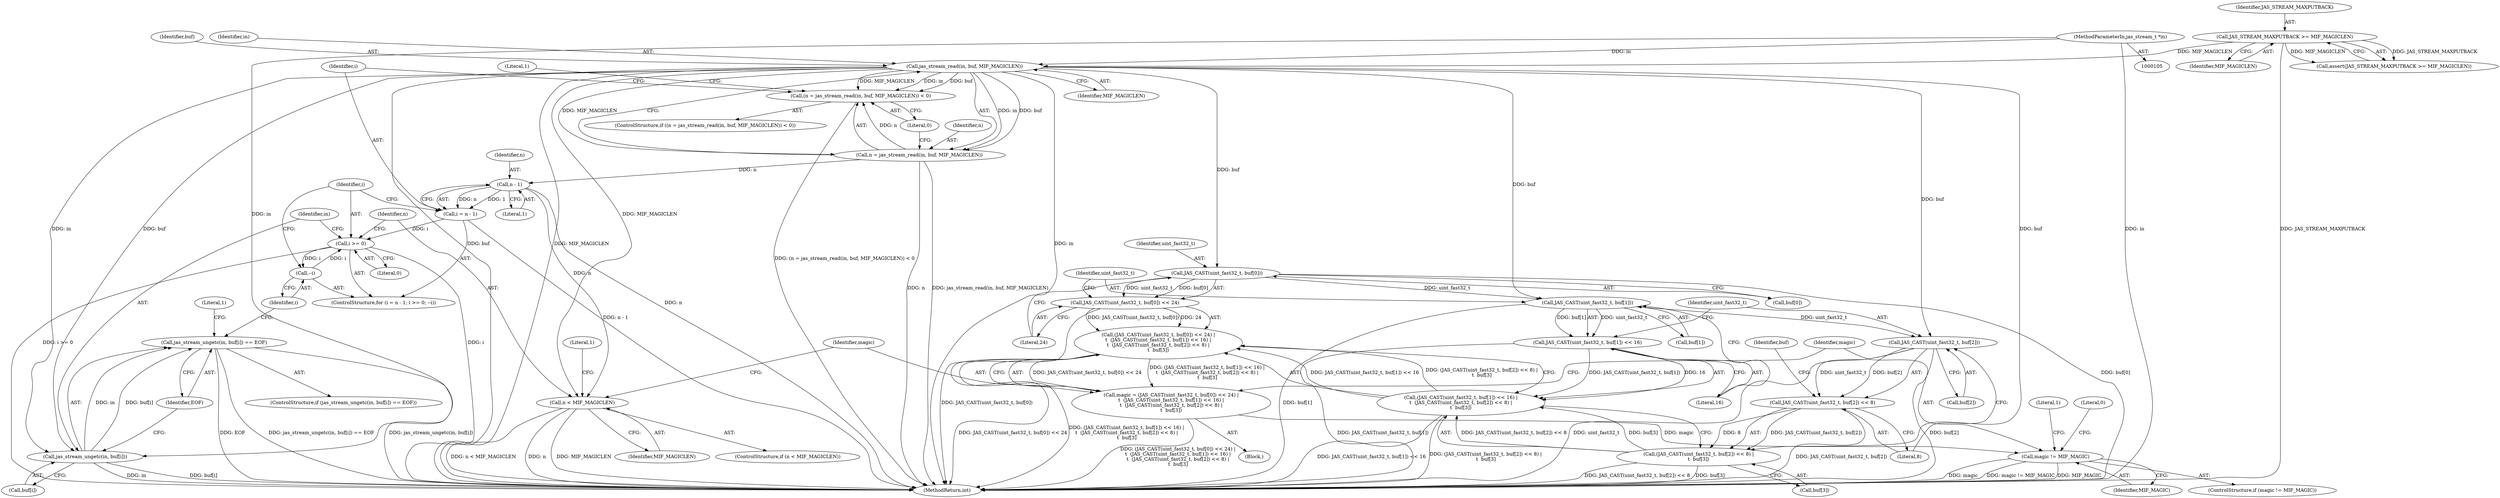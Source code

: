 digraph "0_jasper_d42b2388f7f8e0332c846675133acea151fc557a_43@API" {
"1000120" [label="(Call,jas_stream_read(in, buf, MIF_MAGICLEN))"];
"1000106" [label="(MethodParameterIn,jas_stream_t *in)"];
"1000113" [label="(Call,JAS_STREAM_MAXPUTBACK >= MIF_MAGICLEN)"];
"1000117" [label="(Call,(n = jas_stream_read(in, buf, MIF_MAGICLEN)) < 0)"];
"1000118" [label="(Call,n = jas_stream_read(in, buf, MIF_MAGICLEN))"];
"1000132" [label="(Call,n - 1)"];
"1000130" [label="(Call,i = n - 1)"];
"1000135" [label="(Call,i >= 0)"];
"1000138" [label="(Call,--i)"];
"1000154" [label="(Call,n < MIF_MAGICLEN)"];
"1000143" [label="(Call,jas_stream_ungetc(in, buf[i]))"];
"1000142" [label="(Call,jas_stream_ungetc(in, buf[i]) == EOF)"];
"1000165" [label="(Call,JAS_CAST(uint_fast32_t, buf[0]))"];
"1000164" [label="(Call,JAS_CAST(uint_fast32_t, buf[0]) << 24)"];
"1000163" [label="(Call,(JAS_CAST(uint_fast32_t, buf[0]) << 24) |\n\t  (JAS_CAST(uint_fast32_t, buf[1]) << 16) |\n\t  (JAS_CAST(uint_fast32_t, buf[2]) << 8) |\n\t  buf[3])"];
"1000161" [label="(Call,magic = (JAS_CAST(uint_fast32_t, buf[0]) << 24) |\n\t  (JAS_CAST(uint_fast32_t, buf[1]) << 16) |\n\t  (JAS_CAST(uint_fast32_t, buf[2]) << 8) |\n\t  buf[3])"];
"1000191" [label="(Call,magic != MIF_MAGIC)"];
"1000173" [label="(Call,JAS_CAST(uint_fast32_t, buf[1]))"];
"1000172" [label="(Call,JAS_CAST(uint_fast32_t, buf[1]) << 16)"];
"1000171" [label="(Call,(JAS_CAST(uint_fast32_t, buf[1]) << 16) |\n\t  (JAS_CAST(uint_fast32_t, buf[2]) << 8) |\n\t  buf[3])"];
"1000181" [label="(Call,JAS_CAST(uint_fast32_t, buf[2]))"];
"1000180" [label="(Call,JAS_CAST(uint_fast32_t, buf[2]) << 8)"];
"1000179" [label="(Call,(JAS_CAST(uint_fast32_t, buf[2]) << 8) |\n\t  buf[3])"];
"1000139" [label="(Identifier,i)"];
"1000166" [label="(Identifier,uint_fast32_t)"];
"1000197" [label="(Literal,1)"];
"1000182" [label="(Identifier,uint_fast32_t)"];
"1000188" [label="(Identifier,buf)"];
"1000175" [label="(Call,buf[1])"];
"1000128" [label="(Literal,1)"];
"1000122" [label="(Identifier,buf)"];
"1000191" [label="(Call,magic != MIF_MAGIC)"];
"1000186" [label="(Literal,8)"];
"1000143" [label="(Call,jas_stream_ungetc(in, buf[i]))"];
"1000130" [label="(Call,i = n - 1)"];
"1000137" [label="(Literal,0)"];
"1000167" [label="(Call,buf[0])"];
"1000180" [label="(Call,JAS_CAST(uint_fast32_t, buf[2]) << 8)"];
"1000155" [label="(Identifier,n)"];
"1000117" [label="(Call,(n = jas_stream_read(in, buf, MIF_MAGICLEN)) < 0)"];
"1000141" [label="(ControlStructure,if (jas_stream_ungetc(in, buf[i]) == EOF))"];
"1000171" [label="(Call,(JAS_CAST(uint_fast32_t, buf[1]) << 16) |\n\t  (JAS_CAST(uint_fast32_t, buf[2]) << 8) |\n\t  buf[3])"];
"1000181" [label="(Call,JAS_CAST(uint_fast32_t, buf[2]))"];
"1000165" [label="(Call,JAS_CAST(uint_fast32_t, buf[0]))"];
"1000113" [label="(Call,JAS_STREAM_MAXPUTBACK >= MIF_MAGICLEN)"];
"1000120" [label="(Call,jas_stream_read(in, buf, MIF_MAGICLEN))"];
"1000190" [label="(ControlStructure,if (magic != MIF_MAGIC))"];
"1000161" [label="(Call,magic = (JAS_CAST(uint_fast32_t, buf[0]) << 24) |\n\t  (JAS_CAST(uint_fast32_t, buf[1]) << 16) |\n\t  (JAS_CAST(uint_fast32_t, buf[2]) << 8) |\n\t  buf[3])"];
"1000156" [label="(Identifier,MIF_MAGICLEN)"];
"1000142" [label="(Call,jas_stream_ungetc(in, buf[i]) == EOF)"];
"1000119" [label="(Identifier,n)"];
"1000118" [label="(Call,n = jas_stream_read(in, buf, MIF_MAGICLEN))"];
"1000136" [label="(Identifier,i)"];
"1000138" [label="(Call,--i)"];
"1000135" [label="(Call,i >= 0)"];
"1000160" [label="(Literal,1)"];
"1000148" [label="(Identifier,EOF)"];
"1000164" [label="(Call,JAS_CAST(uint_fast32_t, buf[0]) << 24)"];
"1000200" [label="(MethodReturn,int)"];
"1000124" [label="(Literal,0)"];
"1000129" [label="(ControlStructure,for (i = n - 1; i >= 0; --i))"];
"1000153" [label="(ControlStructure,if (n < MIF_MAGICLEN))"];
"1000133" [label="(Identifier,n)"];
"1000178" [label="(Literal,16)"];
"1000183" [label="(Call,buf[2])"];
"1000131" [label="(Identifier,i)"];
"1000107" [label="(Block,)"];
"1000187" [label="(Call,buf[3])"];
"1000162" [label="(Identifier,magic)"];
"1000112" [label="(Call,assert(JAS_STREAM_MAXPUTBACK >= MIF_MAGICLEN))"];
"1000163" [label="(Call,(JAS_CAST(uint_fast32_t, buf[0]) << 24) |\n\t  (JAS_CAST(uint_fast32_t, buf[1]) << 16) |\n\t  (JAS_CAST(uint_fast32_t, buf[2]) << 8) |\n\t  buf[3])"];
"1000106" [label="(MethodParameterIn,jas_stream_t *in)"];
"1000116" [label="(ControlStructure,if ((n = jas_stream_read(in, buf, MIF_MAGICLEN)) < 0))"];
"1000154" [label="(Call,n < MIF_MAGICLEN)"];
"1000115" [label="(Identifier,MIF_MAGICLEN)"];
"1000179" [label="(Call,(JAS_CAST(uint_fast32_t, buf[2]) << 8) |\n\t  buf[3])"];
"1000134" [label="(Literal,1)"];
"1000192" [label="(Identifier,magic)"];
"1000114" [label="(Identifier,JAS_STREAM_MAXPUTBACK)"];
"1000132" [label="(Call,n - 1)"];
"1000152" [label="(Literal,1)"];
"1000170" [label="(Literal,24)"];
"1000173" [label="(Call,JAS_CAST(uint_fast32_t, buf[1]))"];
"1000145" [label="(Call,buf[i])"];
"1000174" [label="(Identifier,uint_fast32_t)"];
"1000172" [label="(Call,JAS_CAST(uint_fast32_t, buf[1]) << 16)"];
"1000199" [label="(Literal,0)"];
"1000193" [label="(Identifier,MIF_MAGIC)"];
"1000121" [label="(Identifier,in)"];
"1000123" [label="(Identifier,MIF_MAGICLEN)"];
"1000144" [label="(Identifier,in)"];
"1000120" -> "1000118"  [label="AST: "];
"1000120" -> "1000123"  [label="CFG: "];
"1000121" -> "1000120"  [label="AST: "];
"1000122" -> "1000120"  [label="AST: "];
"1000123" -> "1000120"  [label="AST: "];
"1000118" -> "1000120"  [label="CFG: "];
"1000120" -> "1000200"  [label="DDG: MIF_MAGICLEN"];
"1000120" -> "1000200"  [label="DDG: in"];
"1000120" -> "1000200"  [label="DDG: buf"];
"1000120" -> "1000117"  [label="DDG: in"];
"1000120" -> "1000117"  [label="DDG: buf"];
"1000120" -> "1000117"  [label="DDG: MIF_MAGICLEN"];
"1000120" -> "1000118"  [label="DDG: in"];
"1000120" -> "1000118"  [label="DDG: buf"];
"1000120" -> "1000118"  [label="DDG: MIF_MAGICLEN"];
"1000106" -> "1000120"  [label="DDG: in"];
"1000113" -> "1000120"  [label="DDG: MIF_MAGICLEN"];
"1000120" -> "1000143"  [label="DDG: in"];
"1000120" -> "1000143"  [label="DDG: buf"];
"1000120" -> "1000154"  [label="DDG: MIF_MAGICLEN"];
"1000120" -> "1000165"  [label="DDG: buf"];
"1000120" -> "1000173"  [label="DDG: buf"];
"1000120" -> "1000181"  [label="DDG: buf"];
"1000120" -> "1000179"  [label="DDG: buf"];
"1000106" -> "1000105"  [label="AST: "];
"1000106" -> "1000200"  [label="DDG: in"];
"1000106" -> "1000143"  [label="DDG: in"];
"1000113" -> "1000112"  [label="AST: "];
"1000113" -> "1000115"  [label="CFG: "];
"1000114" -> "1000113"  [label="AST: "];
"1000115" -> "1000113"  [label="AST: "];
"1000112" -> "1000113"  [label="CFG: "];
"1000113" -> "1000200"  [label="DDG: JAS_STREAM_MAXPUTBACK"];
"1000113" -> "1000112"  [label="DDG: JAS_STREAM_MAXPUTBACK"];
"1000113" -> "1000112"  [label="DDG: MIF_MAGICLEN"];
"1000117" -> "1000116"  [label="AST: "];
"1000117" -> "1000124"  [label="CFG: "];
"1000118" -> "1000117"  [label="AST: "];
"1000124" -> "1000117"  [label="AST: "];
"1000128" -> "1000117"  [label="CFG: "];
"1000131" -> "1000117"  [label="CFG: "];
"1000117" -> "1000200"  [label="DDG: (n = jas_stream_read(in, buf, MIF_MAGICLEN)) < 0"];
"1000118" -> "1000117"  [label="DDG: n"];
"1000119" -> "1000118"  [label="AST: "];
"1000124" -> "1000118"  [label="CFG: "];
"1000118" -> "1000200"  [label="DDG: n"];
"1000118" -> "1000200"  [label="DDG: jas_stream_read(in, buf, MIF_MAGICLEN)"];
"1000118" -> "1000132"  [label="DDG: n"];
"1000132" -> "1000130"  [label="AST: "];
"1000132" -> "1000134"  [label="CFG: "];
"1000133" -> "1000132"  [label="AST: "];
"1000134" -> "1000132"  [label="AST: "];
"1000130" -> "1000132"  [label="CFG: "];
"1000132" -> "1000200"  [label="DDG: n"];
"1000132" -> "1000130"  [label="DDG: n"];
"1000132" -> "1000130"  [label="DDG: 1"];
"1000132" -> "1000154"  [label="DDG: n"];
"1000130" -> "1000129"  [label="AST: "];
"1000131" -> "1000130"  [label="AST: "];
"1000136" -> "1000130"  [label="CFG: "];
"1000130" -> "1000200"  [label="DDG: n - 1"];
"1000130" -> "1000135"  [label="DDG: i"];
"1000135" -> "1000129"  [label="AST: "];
"1000135" -> "1000137"  [label="CFG: "];
"1000136" -> "1000135"  [label="AST: "];
"1000137" -> "1000135"  [label="AST: "];
"1000144" -> "1000135"  [label="CFG: "];
"1000155" -> "1000135"  [label="CFG: "];
"1000135" -> "1000200"  [label="DDG: i >= 0"];
"1000135" -> "1000200"  [label="DDG: i"];
"1000138" -> "1000135"  [label="DDG: i"];
"1000135" -> "1000138"  [label="DDG: i"];
"1000138" -> "1000129"  [label="AST: "];
"1000138" -> "1000139"  [label="CFG: "];
"1000139" -> "1000138"  [label="AST: "];
"1000136" -> "1000138"  [label="CFG: "];
"1000154" -> "1000153"  [label="AST: "];
"1000154" -> "1000156"  [label="CFG: "];
"1000155" -> "1000154"  [label="AST: "];
"1000156" -> "1000154"  [label="AST: "];
"1000160" -> "1000154"  [label="CFG: "];
"1000162" -> "1000154"  [label="CFG: "];
"1000154" -> "1000200"  [label="DDG: n < MIF_MAGICLEN"];
"1000154" -> "1000200"  [label="DDG: n"];
"1000154" -> "1000200"  [label="DDG: MIF_MAGICLEN"];
"1000143" -> "1000142"  [label="AST: "];
"1000143" -> "1000145"  [label="CFG: "];
"1000144" -> "1000143"  [label="AST: "];
"1000145" -> "1000143"  [label="AST: "];
"1000148" -> "1000143"  [label="CFG: "];
"1000143" -> "1000200"  [label="DDG: in"];
"1000143" -> "1000200"  [label="DDG: buf[i]"];
"1000143" -> "1000142"  [label="DDG: in"];
"1000143" -> "1000142"  [label="DDG: buf[i]"];
"1000142" -> "1000141"  [label="AST: "];
"1000142" -> "1000148"  [label="CFG: "];
"1000148" -> "1000142"  [label="AST: "];
"1000152" -> "1000142"  [label="CFG: "];
"1000139" -> "1000142"  [label="CFG: "];
"1000142" -> "1000200"  [label="DDG: EOF"];
"1000142" -> "1000200"  [label="DDG: jas_stream_ungetc(in, buf[i]) == EOF"];
"1000142" -> "1000200"  [label="DDG: jas_stream_ungetc(in, buf[i])"];
"1000165" -> "1000164"  [label="AST: "];
"1000165" -> "1000167"  [label="CFG: "];
"1000166" -> "1000165"  [label="AST: "];
"1000167" -> "1000165"  [label="AST: "];
"1000170" -> "1000165"  [label="CFG: "];
"1000165" -> "1000200"  [label="DDG: buf[0]"];
"1000165" -> "1000164"  [label="DDG: uint_fast32_t"];
"1000165" -> "1000164"  [label="DDG: buf[0]"];
"1000165" -> "1000173"  [label="DDG: uint_fast32_t"];
"1000164" -> "1000163"  [label="AST: "];
"1000164" -> "1000170"  [label="CFG: "];
"1000170" -> "1000164"  [label="AST: "];
"1000174" -> "1000164"  [label="CFG: "];
"1000164" -> "1000200"  [label="DDG: JAS_CAST(uint_fast32_t, buf[0])"];
"1000164" -> "1000163"  [label="DDG: JAS_CAST(uint_fast32_t, buf[0])"];
"1000164" -> "1000163"  [label="DDG: 24"];
"1000163" -> "1000161"  [label="AST: "];
"1000163" -> "1000171"  [label="CFG: "];
"1000171" -> "1000163"  [label="AST: "];
"1000161" -> "1000163"  [label="CFG: "];
"1000163" -> "1000200"  [label="DDG: JAS_CAST(uint_fast32_t, buf[0]) << 24"];
"1000163" -> "1000200"  [label="DDG: (JAS_CAST(uint_fast32_t, buf[1]) << 16) |\n\t  (JAS_CAST(uint_fast32_t, buf[2]) << 8) |\n\t  buf[3]"];
"1000163" -> "1000161"  [label="DDG: JAS_CAST(uint_fast32_t, buf[0]) << 24"];
"1000163" -> "1000161"  [label="DDG: (JAS_CAST(uint_fast32_t, buf[1]) << 16) |\n\t  (JAS_CAST(uint_fast32_t, buf[2]) << 8) |\n\t  buf[3]"];
"1000171" -> "1000163"  [label="DDG: JAS_CAST(uint_fast32_t, buf[1]) << 16"];
"1000171" -> "1000163"  [label="DDG: (JAS_CAST(uint_fast32_t, buf[2]) << 8) |\n\t  buf[3]"];
"1000161" -> "1000107"  [label="AST: "];
"1000162" -> "1000161"  [label="AST: "];
"1000192" -> "1000161"  [label="CFG: "];
"1000161" -> "1000200"  [label="DDG: (JAS_CAST(uint_fast32_t, buf[0]) << 24) |\n\t  (JAS_CAST(uint_fast32_t, buf[1]) << 16) |\n\t  (JAS_CAST(uint_fast32_t, buf[2]) << 8) |\n\t  buf[3]"];
"1000161" -> "1000191"  [label="DDG: magic"];
"1000191" -> "1000190"  [label="AST: "];
"1000191" -> "1000193"  [label="CFG: "];
"1000192" -> "1000191"  [label="AST: "];
"1000193" -> "1000191"  [label="AST: "];
"1000197" -> "1000191"  [label="CFG: "];
"1000199" -> "1000191"  [label="CFG: "];
"1000191" -> "1000200"  [label="DDG: magic != MIF_MAGIC"];
"1000191" -> "1000200"  [label="DDG: MIF_MAGIC"];
"1000191" -> "1000200"  [label="DDG: magic"];
"1000173" -> "1000172"  [label="AST: "];
"1000173" -> "1000175"  [label="CFG: "];
"1000174" -> "1000173"  [label="AST: "];
"1000175" -> "1000173"  [label="AST: "];
"1000178" -> "1000173"  [label="CFG: "];
"1000173" -> "1000200"  [label="DDG: buf[1]"];
"1000173" -> "1000172"  [label="DDG: uint_fast32_t"];
"1000173" -> "1000172"  [label="DDG: buf[1]"];
"1000173" -> "1000181"  [label="DDG: uint_fast32_t"];
"1000172" -> "1000171"  [label="AST: "];
"1000172" -> "1000178"  [label="CFG: "];
"1000178" -> "1000172"  [label="AST: "];
"1000182" -> "1000172"  [label="CFG: "];
"1000172" -> "1000200"  [label="DDG: JAS_CAST(uint_fast32_t, buf[1])"];
"1000172" -> "1000171"  [label="DDG: JAS_CAST(uint_fast32_t, buf[1])"];
"1000172" -> "1000171"  [label="DDG: 16"];
"1000171" -> "1000179"  [label="CFG: "];
"1000179" -> "1000171"  [label="AST: "];
"1000171" -> "1000200"  [label="DDG: (JAS_CAST(uint_fast32_t, buf[2]) << 8) |\n\t  buf[3]"];
"1000171" -> "1000200"  [label="DDG: JAS_CAST(uint_fast32_t, buf[1]) << 16"];
"1000179" -> "1000171"  [label="DDG: JAS_CAST(uint_fast32_t, buf[2]) << 8"];
"1000179" -> "1000171"  [label="DDG: buf[3]"];
"1000181" -> "1000180"  [label="AST: "];
"1000181" -> "1000183"  [label="CFG: "];
"1000182" -> "1000181"  [label="AST: "];
"1000183" -> "1000181"  [label="AST: "];
"1000186" -> "1000181"  [label="CFG: "];
"1000181" -> "1000200"  [label="DDG: uint_fast32_t"];
"1000181" -> "1000200"  [label="DDG: buf[2]"];
"1000181" -> "1000180"  [label="DDG: uint_fast32_t"];
"1000181" -> "1000180"  [label="DDG: buf[2]"];
"1000180" -> "1000179"  [label="AST: "];
"1000180" -> "1000186"  [label="CFG: "];
"1000186" -> "1000180"  [label="AST: "];
"1000188" -> "1000180"  [label="CFG: "];
"1000180" -> "1000200"  [label="DDG: JAS_CAST(uint_fast32_t, buf[2])"];
"1000180" -> "1000179"  [label="DDG: JAS_CAST(uint_fast32_t, buf[2])"];
"1000180" -> "1000179"  [label="DDG: 8"];
"1000179" -> "1000187"  [label="CFG: "];
"1000187" -> "1000179"  [label="AST: "];
"1000179" -> "1000200"  [label="DDG: buf[3]"];
"1000179" -> "1000200"  [label="DDG: JAS_CAST(uint_fast32_t, buf[2]) << 8"];
}
